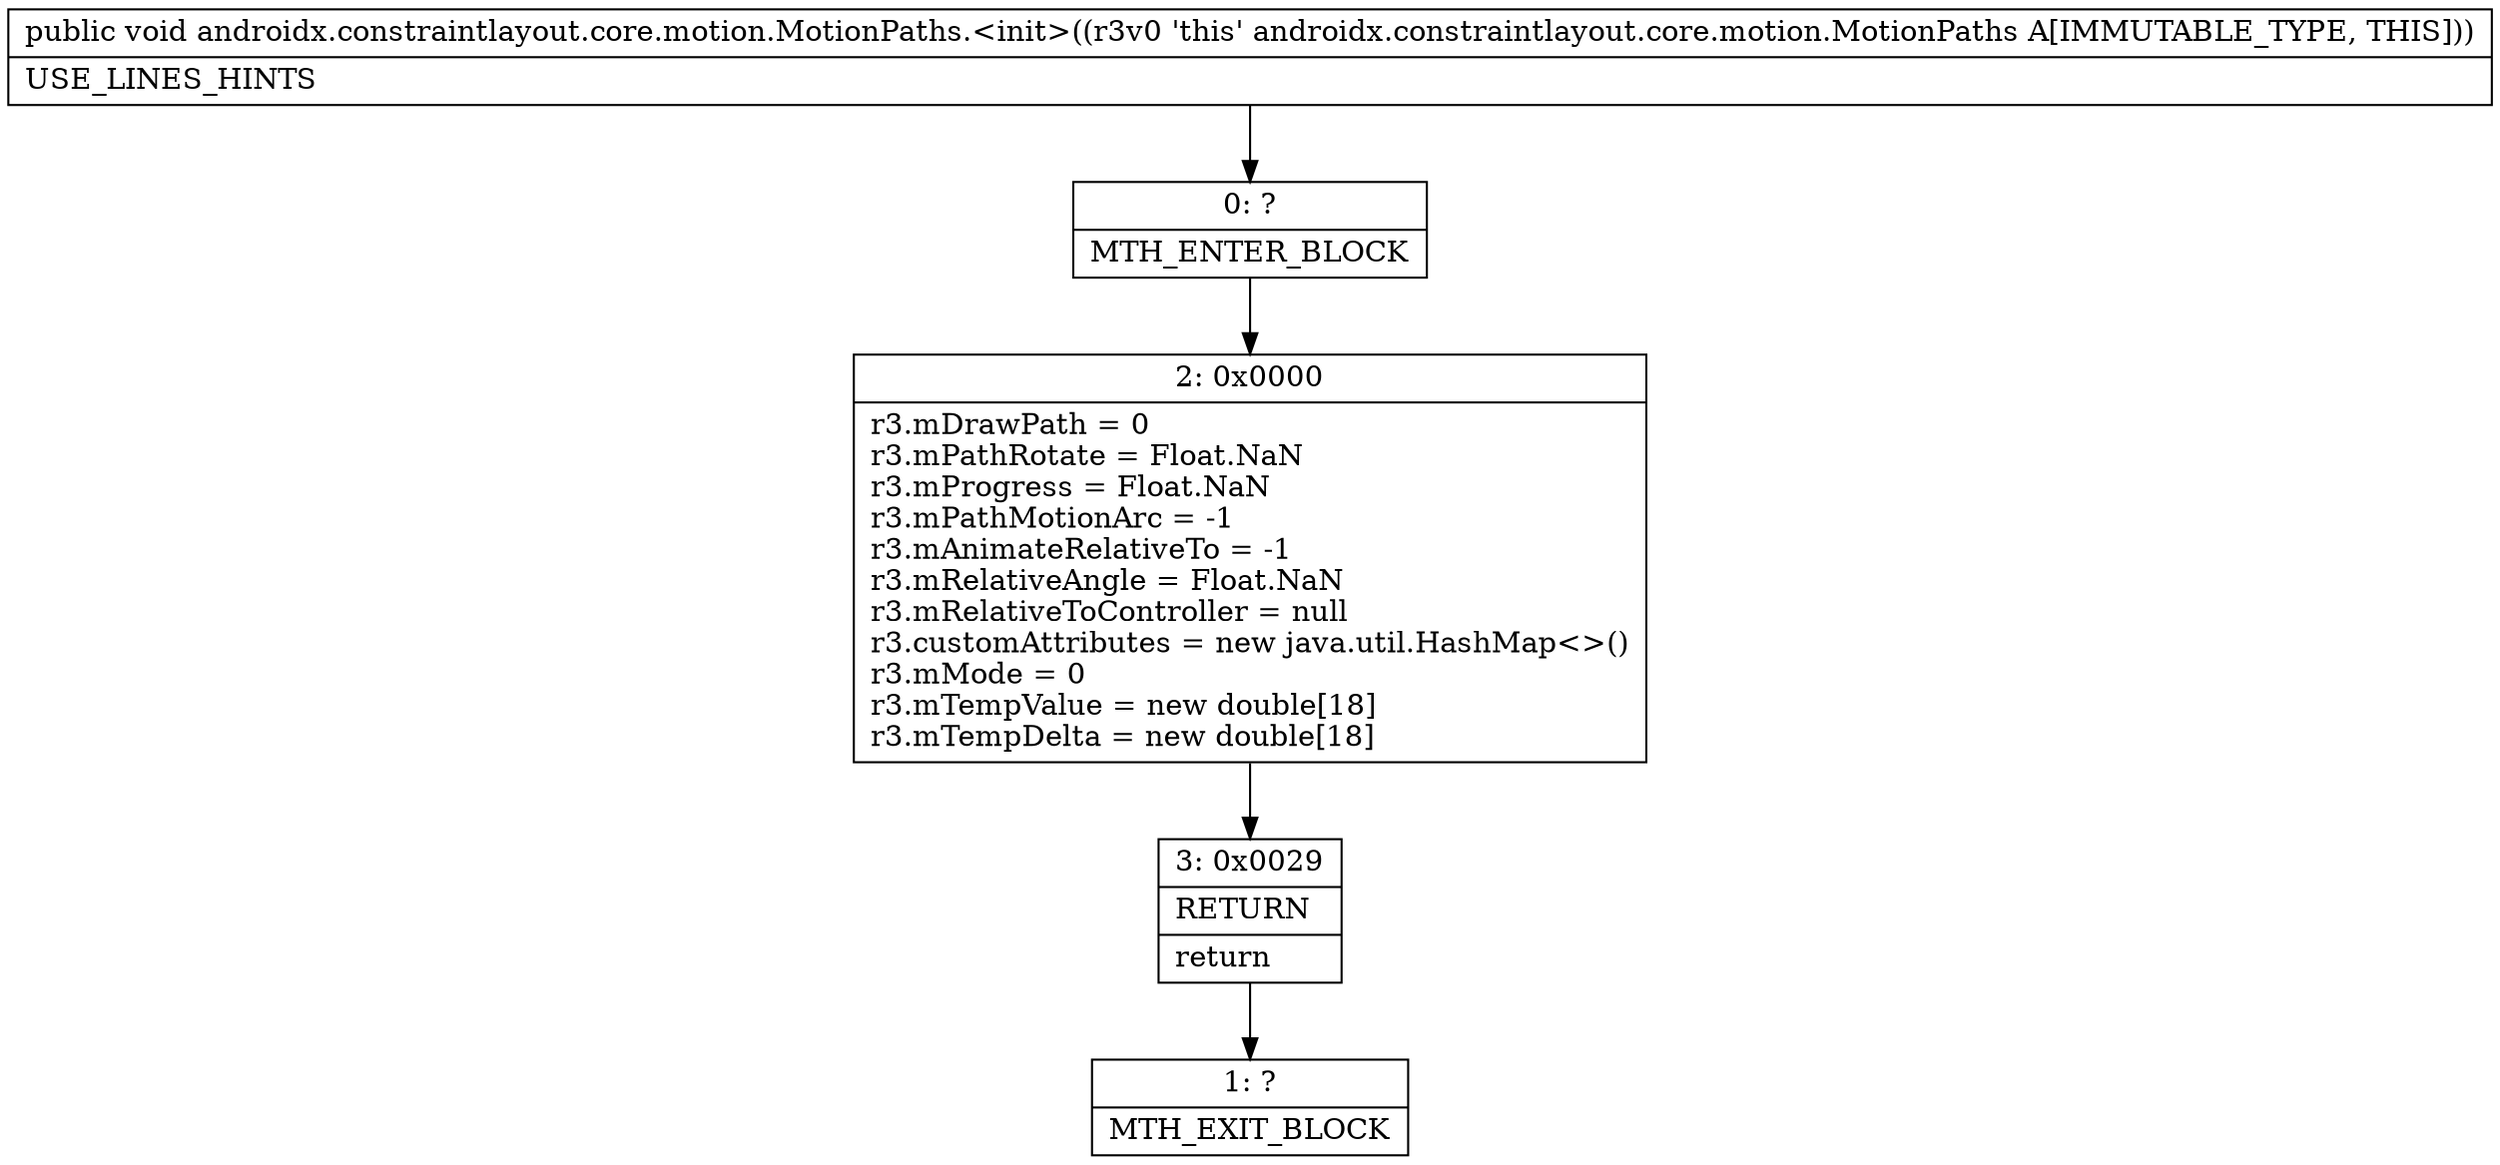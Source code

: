 digraph "CFG forandroidx.constraintlayout.core.motion.MotionPaths.\<init\>()V" {
Node_0 [shape=record,label="{0\:\ ?|MTH_ENTER_BLOCK\l}"];
Node_2 [shape=record,label="{2\:\ 0x0000|r3.mDrawPath = 0\lr3.mPathRotate = Float.NaN\lr3.mProgress = Float.NaN\lr3.mPathMotionArc = \-1\lr3.mAnimateRelativeTo = \-1\lr3.mRelativeAngle = Float.NaN\lr3.mRelativeToController = null\lr3.customAttributes = new java.util.HashMap\<\>()\lr3.mMode = 0\lr3.mTempValue = new double[18]\lr3.mTempDelta = new double[18]\l}"];
Node_3 [shape=record,label="{3\:\ 0x0029|RETURN\l|return\l}"];
Node_1 [shape=record,label="{1\:\ ?|MTH_EXIT_BLOCK\l}"];
MethodNode[shape=record,label="{public void androidx.constraintlayout.core.motion.MotionPaths.\<init\>((r3v0 'this' androidx.constraintlayout.core.motion.MotionPaths A[IMMUTABLE_TYPE, THIS]))  | USE_LINES_HINTS\l}"];
MethodNode -> Node_0;Node_0 -> Node_2;
Node_2 -> Node_3;
Node_3 -> Node_1;
}

